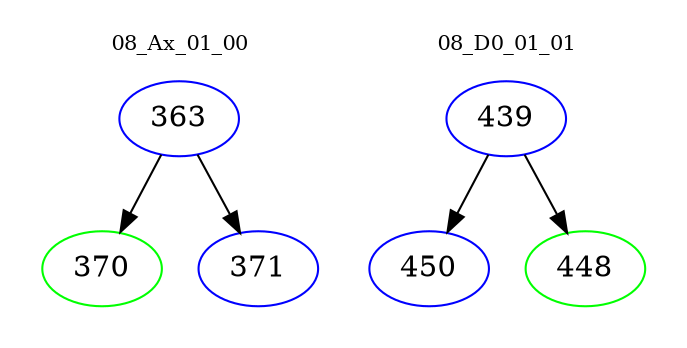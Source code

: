 digraph{
subgraph cluster_0 {
color = white
label = "08_Ax_01_00";
fontsize=10;
T0_363 [label="363", color="blue"]
T0_363 -> T0_370 [color="black"]
T0_370 [label="370", color="green"]
T0_363 -> T0_371 [color="black"]
T0_371 [label="371", color="blue"]
}
subgraph cluster_1 {
color = white
label = "08_D0_01_01";
fontsize=10;
T1_439 [label="439", color="blue"]
T1_439 -> T1_450 [color="black"]
T1_450 [label="450", color="blue"]
T1_439 -> T1_448 [color="black"]
T1_448 [label="448", color="green"]
}
}
